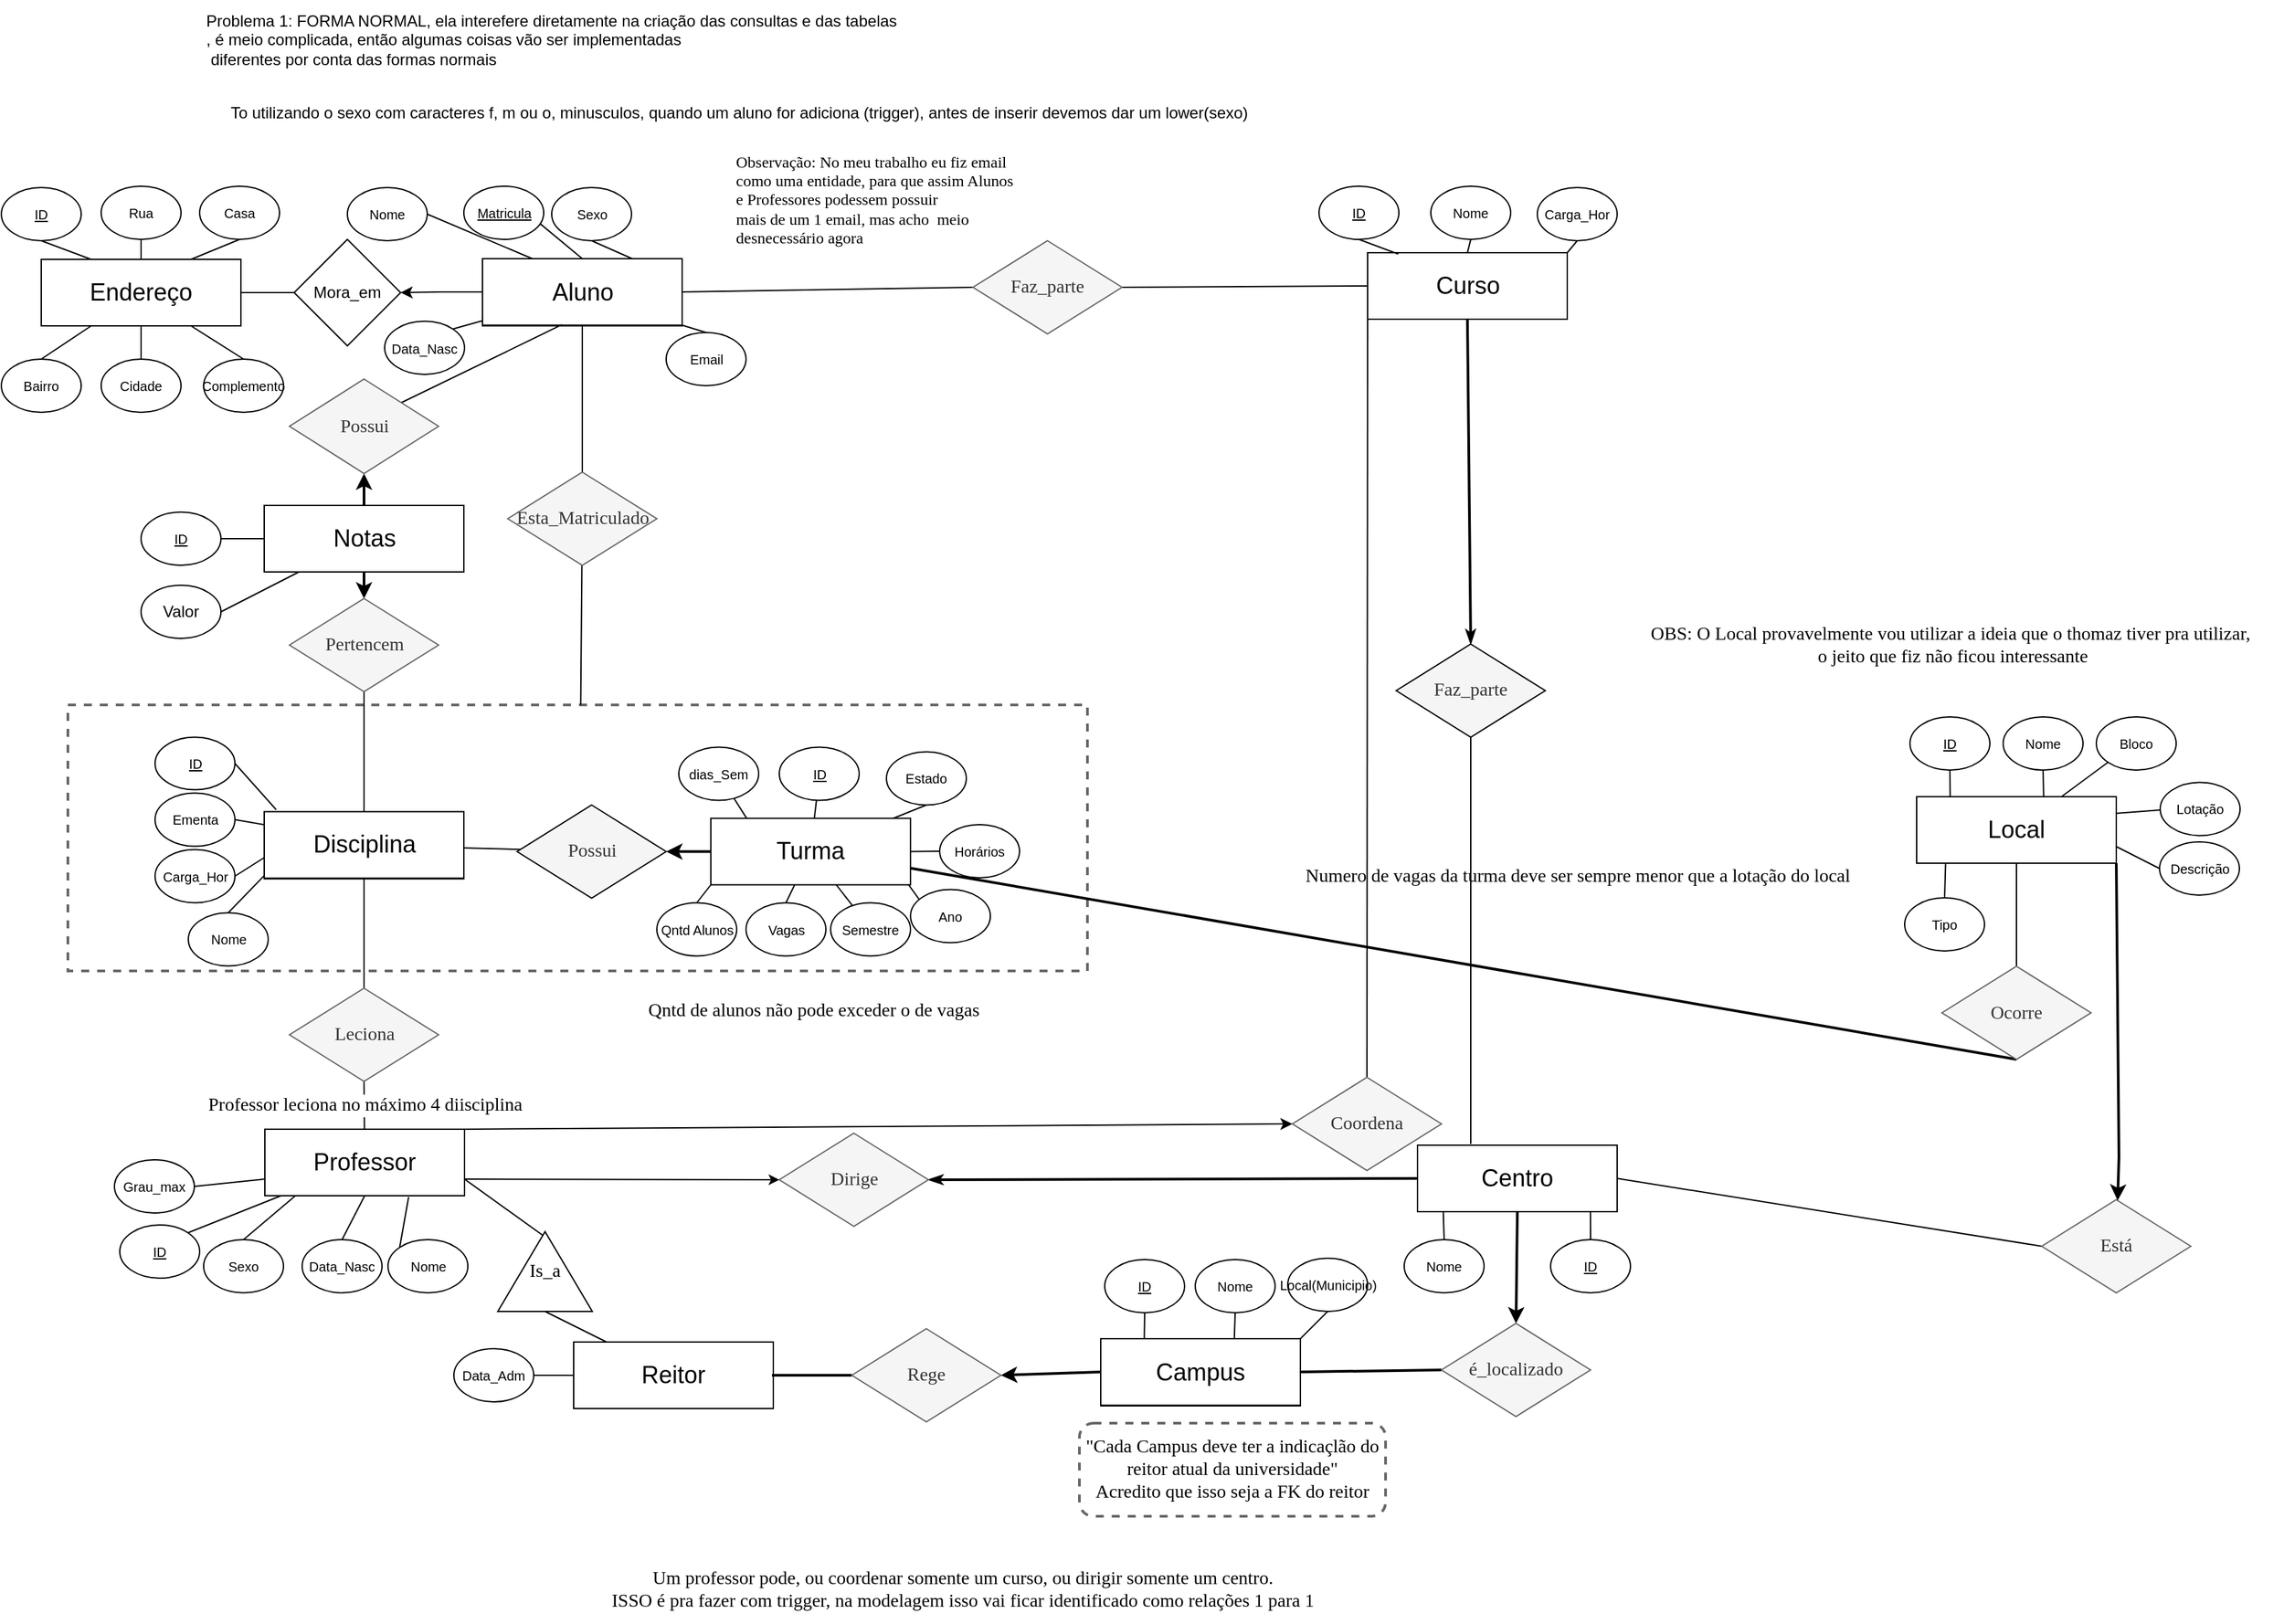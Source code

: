 <mxfile version="20.3.0" type="device"><diagram id="SuegEitDsE8lstr2aGfj" name="Page-1"><mxGraphModel dx="3411" dy="1641" grid="1" gridSize="10" guides="1" tooltips="1" connect="1" arrows="1" fold="1" page="1" pageScale="1" pageWidth="850" pageHeight="1100" math="0" shadow="0"><root><mxCell id="0"/><mxCell id="1" parent="0"/><mxCell id="6w_OX7ekl_xbt4gd-RmK-88" value="" style="rounded=0;whiteSpace=wrap;html=1;fontFamily=Tahoma;fontSize=14;fontColor=default;textOpacity=20;shadow=0;dashed=1;strokeWidth=2;strokeColor=#666666;fillColor=none;" parent="1" vertex="1"><mxGeometry x="-1680" y="410" width="766" height="200" as="geometry"/></mxCell><mxCell id="6w_OX7ekl_xbt4gd-RmK-1" value="&lt;div&gt;&lt;br&gt;&lt;/div&gt;&lt;div&gt;&lt;br&gt;&lt;/div&gt;" style="text;html=1;align=center;verticalAlign=middle;resizable=0;points=[];autosize=1;strokeColor=none;fillColor=none;" parent="1" vertex="1"><mxGeometry x="-475" y="170" width="20" height="40" as="geometry"/></mxCell><mxCell id="6w_OX7ekl_xbt4gd-RmK-2" value="&lt;div style=&quot;font-size: 18px;&quot;&gt;Aluno&lt;/div&gt;" style="rounded=0;whiteSpace=wrap;html=1;" parent="1" vertex="1"><mxGeometry x="-1368.5" y="75" width="150" height="50" as="geometry"/></mxCell><mxCell id="6w_OX7ekl_xbt4gd-RmK-3" style="edgeStyle=none;rounded=0;orthogonalLoop=1;jettySize=auto;html=1;exitX=1;exitY=0.5;exitDx=0;exitDy=0;entryX=0.25;entryY=0;entryDx=0;entryDy=0;fontSize=10;endArrow=none;endFill=0;" parent="1" source="6w_OX7ekl_xbt4gd-RmK-4" edge="1" target="6w_OX7ekl_xbt4gd-RmK-14"><mxGeometry relative="1" as="geometry"><mxPoint x="-1368.5" y="85" as="targetPoint"/></mxGeometry></mxCell><mxCell id="6w_OX7ekl_xbt4gd-RmK-4" value="&lt;div style=&quot;font-size: 10px;&quot;&gt;Nome&lt;/div&gt;" style="ellipse;whiteSpace=wrap;html=1;rounded=1;glass=0;sketch=0;strokeColor=default;gradientColor=none;fontSize=10;" parent="1" vertex="1"><mxGeometry x="-1470" y="21" width="60" height="40" as="geometry"/></mxCell><mxCell id="6w_OX7ekl_xbt4gd-RmK-5" style="rounded=0;orthogonalLoop=1;jettySize=auto;html=1;exitX=0.945;exitY=0.692;exitDx=0;exitDy=0;entryX=0.5;entryY=0;entryDx=0;entryDy=0;fontSize=10;endArrow=none;endFill=0;exitPerimeter=0;" parent="1" source="6w_OX7ekl_xbt4gd-RmK-6" target="6w_OX7ekl_xbt4gd-RmK-14" edge="1"><mxGeometry relative="1" as="geometry"><mxPoint x="-1368.5" y="60" as="targetPoint"/></mxGeometry></mxCell><mxCell id="6w_OX7ekl_xbt4gd-RmK-6" value="&lt;div style=&quot;font-size: 10px;&quot;&gt;&lt;u&gt;Matricula&lt;/u&gt;&lt;/div&gt;" style="ellipse;whiteSpace=wrap;html=1;rounded=1;glass=0;sketch=0;strokeColor=default;gradientColor=none;fontSize=10;" parent="1" vertex="1"><mxGeometry x="-1382.5" y="20" width="60" height="40" as="geometry"/></mxCell><mxCell id="6w_OX7ekl_xbt4gd-RmK-7" style="edgeStyle=none;rounded=0;orthogonalLoop=1;jettySize=auto;html=1;exitX=0.5;exitY=1;exitDx=0;exitDy=0;entryX=0.75;entryY=0;entryDx=0;entryDy=0;fontSize=10;endArrow=none;endFill=0;" parent="1" source="6w_OX7ekl_xbt4gd-RmK-8" target="6w_OX7ekl_xbt4gd-RmK-14" edge="1"><mxGeometry relative="1" as="geometry"/></mxCell><mxCell id="6w_OX7ekl_xbt4gd-RmK-8" value="&lt;div style=&quot;font-size: 10px;&quot;&gt;Sexo&lt;/div&gt;" style="ellipse;whiteSpace=wrap;html=1;rounded=1;glass=0;sketch=0;strokeColor=default;gradientColor=none;fontSize=10;" parent="1" vertex="1"><mxGeometry x="-1316.5" y="21" width="60" height="40" as="geometry"/></mxCell><mxCell id="6w_OX7ekl_xbt4gd-RmK-11" style="edgeStyle=none;rounded=0;orthogonalLoop=1;jettySize=auto;html=1;exitX=0.5;exitY=0;exitDx=0;exitDy=0;fontSize=10;endArrow=none;endFill=0;" parent="1" source="6w_OX7ekl_xbt4gd-RmK-8" target="6w_OX7ekl_xbt4gd-RmK-8" edge="1"><mxGeometry relative="1" as="geometry"/></mxCell><mxCell id="6w_OX7ekl_xbt4gd-RmK-12" style="edgeStyle=none;rounded=0;orthogonalLoop=1;jettySize=auto;html=1;exitX=1;exitY=0;exitDx=0;exitDy=0;strokeWidth=1;fontFamily=Tahoma;fontSize=14;startArrow=none;startFill=0;endArrow=none;endFill=0;startSize=5;" parent="1" source="6w_OX7ekl_xbt4gd-RmK-13" target="6w_OX7ekl_xbt4gd-RmK-2" edge="1"><mxGeometry relative="1" as="geometry"><mxPoint x="-1370.5" y="120.5" as="targetPoint"/></mxGeometry></mxCell><mxCell id="6w_OX7ekl_xbt4gd-RmK-13" value="&lt;font style=&quot;font-size: 10px;&quot;&gt;Data_Nasc&lt;/font&gt;" style="ellipse;whiteSpace=wrap;html=1;rounded=1;glass=0;sketch=0;strokeColor=default;gradientColor=none;" parent="1" vertex="1"><mxGeometry x="-1442" y="121.5" width="60" height="40" as="geometry"/></mxCell><mxCell id="6w_OX7ekl_xbt4gd-RmK-49" style="edgeStyle=none;shape=connector;rounded=0;orthogonalLoop=1;jettySize=auto;html=1;exitX=0.5;exitY=1;exitDx=0;exitDy=0;labelBackgroundColor=default;strokeColor=default;strokeWidth=1;fontFamily=Tahoma;fontSize=14;fontColor=default;startArrow=none;startFill=0;endArrow=none;endFill=0;startSize=5;" parent="1" source="6w_OX7ekl_xbt4gd-RmK-14" target="6w_OX7ekl_xbt4gd-RmK-48" edge="1"><mxGeometry relative="1" as="geometry"/></mxCell><mxCell id="6w_OX7ekl_xbt4gd-RmK-51" style="edgeStyle=none;shape=connector;rounded=0;orthogonalLoop=1;jettySize=auto;html=1;exitX=1;exitY=0.5;exitDx=0;exitDy=0;entryX=0;entryY=0.5;entryDx=0;entryDy=0;labelBackgroundColor=default;strokeColor=default;strokeWidth=1;fontFamily=Tahoma;fontSize=14;fontColor=default;startArrow=none;startFill=0;endArrow=none;endFill=0;startSize=5;" parent="1" source="6w_OX7ekl_xbt4gd-RmK-14" target="6w_OX7ekl_xbt4gd-RmK-47" edge="1"><mxGeometry relative="1" as="geometry"/></mxCell><mxCell id="KAxtomE92oActcKbeNAL-1" style="edgeStyle=orthogonalEdgeStyle;rounded=0;orthogonalLoop=1;jettySize=auto;html=1;exitX=0;exitY=0.5;exitDx=0;exitDy=0;endArrow=classic;endFill=1;startArrow=none;startFill=0;" edge="1" parent="1" source="6w_OX7ekl_xbt4gd-RmK-14" target="KAxtomE92oActcKbeNAL-2"><mxGeometry relative="1" as="geometry"><mxPoint x="-1470" y="100" as="targetPoint"/></mxGeometry></mxCell><mxCell id="6w_OX7ekl_xbt4gd-RmK-14" value="&lt;div style=&quot;font-size: 18px;&quot;&gt;Aluno&lt;/div&gt;" style="rounded=0;whiteSpace=wrap;html=1;" parent="1" vertex="1"><mxGeometry x="-1368.5" y="74.5" width="150" height="50" as="geometry"/></mxCell><mxCell id="6w_OX7ekl_xbt4gd-RmK-18" style="edgeStyle=none;shape=connector;rounded=0;orthogonalLoop=1;jettySize=auto;html=1;exitX=0.5;exitY=0;exitDx=0;exitDy=0;entryX=1;entryY=1;entryDx=0;entryDy=0;labelBackgroundColor=default;strokeColor=default;strokeWidth=1;fontFamily=Tahoma;fontSize=14;fontColor=default;startArrow=none;startFill=0;endArrow=none;endFill=0;startSize=5;" parent="1" source="6w_OX7ekl_xbt4gd-RmK-16" target="6w_OX7ekl_xbt4gd-RmK-14" edge="1"><mxGeometry relative="1" as="geometry"/></mxCell><mxCell id="6w_OX7ekl_xbt4gd-RmK-16" value="&lt;div style=&quot;font-size: 10px;&quot;&gt;Email&lt;/div&gt;" style="ellipse;whiteSpace=wrap;html=1;rounded=1;glass=0;sketch=0;strokeColor=default;gradientColor=none;fontSize=10;" parent="1" vertex="1"><mxGeometry x="-1230.5" y="130" width="60" height="40" as="geometry"/></mxCell><mxCell id="6w_OX7ekl_xbt4gd-RmK-19" value="&lt;div style=&quot;font-size: 12px;&quot;&gt;Observação: No meu trabalho eu fiz email &lt;br style=&quot;font-size: 12px;&quot;&gt;&lt;/div&gt;&lt;div style=&quot;font-size: 12px;&quot;&gt;como uma entidade, para que assim Alunos&lt;/div&gt;&lt;div style=&quot;font-size: 12px;&quot;&gt;e Professores podessem possuir &lt;br style=&quot;font-size: 12px;&quot;&gt;&lt;/div&gt;&lt;div style=&quot;font-size: 12px;&quot;&gt;mais de um 1 email, mas acho&amp;nbsp; meio &lt;br style=&quot;font-size: 12px;&quot;&gt;&lt;/div&gt;&lt;div style=&quot;font-size: 12px;&quot;&gt;desnecessário agora&lt;/div&gt;" style="text;html=1;align=left;verticalAlign=middle;resizable=0;points=[];autosize=1;strokeColor=none;fillColor=none;fontSize=12;fontFamily=Tahoma;fontColor=default;" parent="1" vertex="1"><mxGeometry x="-1180" y="-15.5" width="260" height="90" as="geometry"/></mxCell><mxCell id="6w_OX7ekl_xbt4gd-RmK-31" style="edgeStyle=none;rounded=0;orthogonalLoop=1;jettySize=auto;html=1;exitX=0.75;exitY=0;exitDx=0;exitDy=0;entryX=0.5;entryY=1;entryDx=0;entryDy=0;strokeWidth=1;fontFamily=Tahoma;fontSize=14;startArrow=none;startFill=0;endArrow=none;endFill=0;startSize=5;" parent="1" source="6w_OX7ekl_xbt4gd-RmK-32" target="6w_OX7ekl_xbt4gd-RmK-37" edge="1"><mxGeometry relative="1" as="geometry"/></mxCell><mxCell id="6w_OX7ekl_xbt4gd-RmK-32" value="&lt;div style=&quot;font-size: 18px;&quot;&gt;Turma&lt;/div&gt;" style="rounded=0;whiteSpace=wrap;html=1;" parent="1" vertex="1"><mxGeometry x="-1196.92" y="495.25" width="150" height="50" as="geometry"/></mxCell><mxCell id="6w_OX7ekl_xbt4gd-RmK-91" value="" style="edgeStyle=none;shape=connector;rounded=0;orthogonalLoop=1;jettySize=auto;html=1;labelBackgroundColor=default;strokeColor=default;strokeWidth=1;fontFamily=Tahoma;fontSize=14;fontColor=default;startArrow=none;startFill=0;endArrow=none;endFill=0;startSize=5;" parent="1" source="6w_OX7ekl_xbt4gd-RmK-34" target="6w_OX7ekl_xbt4gd-RmK-32" edge="1"><mxGeometry relative="1" as="geometry"/></mxCell><mxCell id="6w_OX7ekl_xbt4gd-RmK-34" value="&lt;u&gt;ID&lt;/u&gt;" style="ellipse;whiteSpace=wrap;html=1;rounded=1;glass=0;sketch=0;strokeColor=default;gradientColor=none;fontSize=10;" parent="1" vertex="1"><mxGeometry x="-1145.5" y="441.75" width="60" height="40" as="geometry"/></mxCell><mxCell id="6w_OX7ekl_xbt4gd-RmK-93" value="" style="edgeStyle=none;shape=connector;rounded=0;orthogonalLoop=1;jettySize=auto;html=1;labelBackgroundColor=default;strokeColor=default;strokeWidth=1;fontFamily=Tahoma;fontSize=14;fontColor=default;startArrow=none;startFill=0;endArrow=none;endFill=0;startSize=5;" parent="1" source="6w_OX7ekl_xbt4gd-RmK-36" target="6w_OX7ekl_xbt4gd-RmK-32" edge="1"><mxGeometry relative="1" as="geometry"/></mxCell><mxCell id="6w_OX7ekl_xbt4gd-RmK-36" value="Semestre" style="ellipse;whiteSpace=wrap;html=1;rounded=1;glass=0;sketch=0;strokeColor=default;gradientColor=none;fontSize=10;" parent="1" vertex="1"><mxGeometry x="-1106.92" y="558.75" width="60" height="40" as="geometry"/></mxCell><mxCell id="6w_OX7ekl_xbt4gd-RmK-37" value="Ano" style="ellipse;whiteSpace=wrap;html=1;rounded=1;glass=0;sketch=0;strokeColor=default;gradientColor=none;fontSize=10;" parent="1" vertex="1"><mxGeometry x="-1046.92" y="548.75" width="60" height="40" as="geometry"/></mxCell><mxCell id="6w_OX7ekl_xbt4gd-RmK-38" style="edgeStyle=none;rounded=0;orthogonalLoop=1;jettySize=auto;html=1;exitX=0.5;exitY=1;exitDx=0;exitDy=0;strokeWidth=1;fontFamily=Tahoma;fontSize=14;startArrow=none;startFill=0;endArrow=none;endFill=0;startSize=5;" parent="1" source="6w_OX7ekl_xbt4gd-RmK-39" target="6w_OX7ekl_xbt4gd-RmK-32" edge="1"><mxGeometry relative="1" as="geometry"/></mxCell><mxCell id="6w_OX7ekl_xbt4gd-RmK-39" value="Estado" style="ellipse;whiteSpace=wrap;html=1;rounded=1;glass=0;sketch=0;strokeColor=default;gradientColor=none;fontSize=10;" parent="1" vertex="1"><mxGeometry x="-1065" y="445.25" width="60" height="40" as="geometry"/></mxCell><mxCell id="6w_OX7ekl_xbt4gd-RmK-57" style="edgeStyle=none;shape=connector;rounded=0;orthogonalLoop=1;jettySize=auto;html=1;exitX=0;exitY=0.5;exitDx=0;exitDy=0;entryX=1;entryY=0.5;entryDx=0;entryDy=0;labelBackgroundColor=default;strokeColor=default;strokeWidth=1;fontFamily=Tahoma;fontSize=14;fontColor=default;startArrow=none;startFill=0;endArrow=none;endFill=0;startSize=5;" parent="1" source="6w_OX7ekl_xbt4gd-RmK-41" target="6w_OX7ekl_xbt4gd-RmK-32" edge="1"><mxGeometry relative="1" as="geometry"/></mxCell><mxCell id="6w_OX7ekl_xbt4gd-RmK-41" value="Horários" style="ellipse;whiteSpace=wrap;html=1;rounded=1;glass=0;sketch=0;strokeColor=default;gradientColor=none;fontSize=10;" parent="1" vertex="1"><mxGeometry x="-1025" y="500" width="60" height="40" as="geometry"/></mxCell><mxCell id="6w_OX7ekl_xbt4gd-RmK-95" value="" style="edgeStyle=none;shape=connector;rounded=0;orthogonalLoop=1;jettySize=auto;html=1;labelBackgroundColor=default;strokeColor=default;strokeWidth=1;fontFamily=Tahoma;fontSize=14;fontColor=default;startArrow=none;startFill=0;endArrow=none;endFill=0;startSize=5;entryX=0.179;entryY=-0.001;entryDx=0;entryDy=0;entryPerimeter=0;" parent="1" source="6w_OX7ekl_xbt4gd-RmK-44" target="6w_OX7ekl_xbt4gd-RmK-32" edge="1"><mxGeometry relative="1" as="geometry"/></mxCell><mxCell id="6w_OX7ekl_xbt4gd-RmK-44" value="dias_Sem" style="ellipse;whiteSpace=wrap;html=1;rounded=1;glass=0;sketch=0;strokeColor=default;gradientColor=none;fontSize=10;" parent="1" vertex="1"><mxGeometry x="-1221" y="441.75" width="60" height="40" as="geometry"/></mxCell><mxCell id="6w_OX7ekl_xbt4gd-RmK-46" style="edgeStyle=none;rounded=0;orthogonalLoop=1;jettySize=auto;html=1;entryX=0;entryY=0.5;entryDx=0;entryDy=0;strokeWidth=2;startArrow=blockThin;startFill=1;endArrow=none;endFill=0;" parent="1" edge="1"><mxGeometry relative="1" as="geometry"><mxPoint x="-978.92" y="595.75" as="sourcePoint"/><mxPoint x="-978.92" y="595.75" as="targetPoint"/></mxGeometry></mxCell><mxCell id="6w_OX7ekl_xbt4gd-RmK-65" style="edgeStyle=none;shape=connector;rounded=0;orthogonalLoop=1;jettySize=auto;html=1;exitX=1;exitY=0.5;exitDx=0;exitDy=0;entryX=0;entryY=0.5;entryDx=0;entryDy=0;labelBackgroundColor=default;strokeColor=default;strokeWidth=1;fontFamily=Tahoma;fontSize=14;fontColor=default;startArrow=none;startFill=0;endArrow=none;endFill=0;startSize=5;" parent="1" source="6w_OX7ekl_xbt4gd-RmK-47" target="6w_OX7ekl_xbt4gd-RmK-58" edge="1"><mxGeometry relative="1" as="geometry"/></mxCell><mxCell id="6w_OX7ekl_xbt4gd-RmK-47" value="&lt;font face=&quot;Tahoma&quot;&gt;&lt;span style=&quot;font-size: 14px;&quot;&gt;Faz_parte&lt;br&gt;&lt;/span&gt;&lt;/font&gt;" style="rhombus;whiteSpace=wrap;html=1;rounded=0;glass=0;sketch=0;strokeColor=#666666;fontSize=10;fillColor=#f5f5f5;fontColor=#333333;" parent="1" vertex="1"><mxGeometry x="-1000" y="61" width="112" height="70" as="geometry"/></mxCell><mxCell id="6w_OX7ekl_xbt4gd-RmK-89" value="" style="edgeStyle=none;shape=connector;rounded=0;orthogonalLoop=1;jettySize=auto;html=1;labelBackgroundColor=default;strokeColor=default;strokeWidth=1;fontFamily=Tahoma;fontSize=14;fontColor=default;startArrow=none;startFill=0;endArrow=none;endFill=0;startSize=5;entryX=0.503;entryY=0;entryDx=0;entryDy=0;entryPerimeter=0;" parent="1" source="6w_OX7ekl_xbt4gd-RmK-48" target="6w_OX7ekl_xbt4gd-RmK-88" edge="1"><mxGeometry relative="1" as="geometry"><mxPoint x="-1293" y="420" as="targetPoint"/></mxGeometry></mxCell><mxCell id="6w_OX7ekl_xbt4gd-RmK-48" value="&lt;font face=&quot;Tahoma&quot;&gt;&lt;span style=&quot;font-size: 14px;&quot;&gt;Esta_Matriculado&lt;/span&gt;&lt;/font&gt;" style="rhombus;whiteSpace=wrap;html=1;rounded=0;glass=0;sketch=0;strokeColor=#666666;fontSize=10;fillColor=#f5f5f5;fontColor=#333333;" parent="1" vertex="1"><mxGeometry x="-1349.5" y="235" width="112" height="70" as="geometry"/></mxCell><mxCell id="6w_OX7ekl_xbt4gd-RmK-58" value="&lt;div style=&quot;font-size: 18px;&quot;&gt;Curso&lt;/div&gt;" style="rounded=0;whiteSpace=wrap;html=1;" parent="1" vertex="1"><mxGeometry x="-703.5" y="70" width="150" height="50" as="geometry"/></mxCell><mxCell id="6w_OX7ekl_xbt4gd-RmK-59" style="edgeStyle=none;rounded=0;orthogonalLoop=1;jettySize=auto;html=1;exitX=0.5;exitY=1;exitDx=0;exitDy=0;fontFamily=Tahoma;fontSize=14;endArrow=none;endFill=0;startSize=5;" parent="1" source="6w_OX7ekl_xbt4gd-RmK-60" edge="1"><mxGeometry relative="1" as="geometry"><mxPoint x="-680.5" y="71" as="targetPoint"/></mxGeometry></mxCell><mxCell id="6w_OX7ekl_xbt4gd-RmK-60" value="&lt;u&gt;ID&lt;/u&gt;" style="ellipse;whiteSpace=wrap;html=1;rounded=1;glass=0;sketch=0;strokeColor=default;gradientColor=none;fontSize=10;" parent="1" vertex="1"><mxGeometry x="-740" y="20" width="60" height="40" as="geometry"/></mxCell><mxCell id="6w_OX7ekl_xbt4gd-RmK-61" style="edgeStyle=none;rounded=0;orthogonalLoop=1;jettySize=auto;html=1;exitX=0.5;exitY=1;exitDx=0;exitDy=0;fontFamily=Tahoma;fontSize=14;endArrow=none;endFill=0;startSize=5;entryX=0.5;entryY=0;entryDx=0;entryDy=0;" parent="1" source="6w_OX7ekl_xbt4gd-RmK-62" target="6w_OX7ekl_xbt4gd-RmK-58" edge="1"><mxGeometry relative="1" as="geometry"><mxPoint x="-615.5" y="69" as="targetPoint"/></mxGeometry></mxCell><mxCell id="6w_OX7ekl_xbt4gd-RmK-62" value="Nome" style="ellipse;whiteSpace=wrap;html=1;rounded=1;glass=0;sketch=0;strokeColor=default;gradientColor=none;fontSize=10;" parent="1" vertex="1"><mxGeometry x="-656" y="20" width="60" height="40" as="geometry"/></mxCell><mxCell id="6w_OX7ekl_xbt4gd-RmK-63" style="edgeStyle=none;rounded=0;orthogonalLoop=1;jettySize=auto;html=1;exitX=0.5;exitY=1;exitDx=0;exitDy=0;entryX=1;entryY=0;entryDx=0;entryDy=0;fontFamily=Tahoma;fontSize=14;endArrow=none;endFill=0;startSize=5;" parent="1" source="6w_OX7ekl_xbt4gd-RmK-64" target="6w_OX7ekl_xbt4gd-RmK-58" edge="1"><mxGeometry relative="1" as="geometry"/></mxCell><mxCell id="6w_OX7ekl_xbt4gd-RmK-64" value="Carga_Hor" style="ellipse;whiteSpace=wrap;html=1;rounded=1;glass=0;sketch=0;strokeColor=default;gradientColor=none;fontSize=10;" parent="1" vertex="1"><mxGeometry x="-576" y="21" width="60" height="40" as="geometry"/></mxCell><mxCell id="6w_OX7ekl_xbt4gd-RmK-77" value="&lt;div style=&quot;font-size: 18px;&quot;&gt;Disciplina&lt;/div&gt;" style="rounded=0;whiteSpace=wrap;html=1;" parent="1" vertex="1"><mxGeometry x="-1532.5" y="490.75" width="150" height="50" as="geometry"/></mxCell><mxCell id="6w_OX7ekl_xbt4gd-RmK-78" style="edgeStyle=none;rounded=0;orthogonalLoop=1;jettySize=auto;html=1;exitX=1;exitY=0.5;exitDx=0;exitDy=0;strokeWidth=1;fontFamily=Tahoma;fontSize=14;startArrow=none;startFill=0;endArrow=none;endFill=0;startSize=5;" parent="1" source="6w_OX7ekl_xbt4gd-RmK-79" edge="1"><mxGeometry relative="1" as="geometry"><mxPoint x="-1523.5" y="488.75" as="targetPoint"/></mxGeometry></mxCell><mxCell id="6w_OX7ekl_xbt4gd-RmK-79" value="&lt;u&gt;ID&lt;/u&gt;" style="ellipse;whiteSpace=wrap;html=1;rounded=1;glass=0;sketch=0;strokeColor=default;gradientColor=none;fontSize=10;" parent="1" vertex="1"><mxGeometry x="-1614.5" y="434.25" width="60" height="39.5" as="geometry"/></mxCell><mxCell id="6w_OX7ekl_xbt4gd-RmK-80" style="edgeStyle=none;rounded=0;orthogonalLoop=1;jettySize=auto;html=1;exitX=0.5;exitY=0;exitDx=0;exitDy=0;entryX=0.122;entryY=1.004;entryDx=0;entryDy=0;entryPerimeter=0;strokeWidth=1;fontFamily=Tahoma;fontSize=14;startArrow=none;startFill=0;endArrow=none;endFill=0;startSize=5;" parent="1" source="6w_OX7ekl_xbt4gd-RmK-81" edge="1"><mxGeometry relative="1" as="geometry"><mxPoint x="-1514.2" y="519.45" as="targetPoint"/></mxGeometry></mxCell><mxCell id="6w_OX7ekl_xbt4gd-RmK-81" value="&lt;div&gt;Nome&lt;/div&gt;" style="ellipse;whiteSpace=wrap;html=1;rounded=1;glass=0;sketch=0;strokeColor=default;gradientColor=none;fontSize=10;" parent="1" vertex="1"><mxGeometry x="-1589.5" y="566.25" width="60" height="40" as="geometry"/></mxCell><mxCell id="6w_OX7ekl_xbt4gd-RmK-82" style="edgeStyle=none;rounded=0;orthogonalLoop=1;jettySize=auto;html=1;exitX=1;exitY=0.5;exitDx=0;exitDy=0;entryX=0;entryY=0.5;entryDx=0;entryDy=0;strokeWidth=1;fontFamily=Tahoma;fontSize=14;startArrow=none;startFill=0;endArrow=none;endFill=0;startSize=5;" parent="1" source="6w_OX7ekl_xbt4gd-RmK-83" edge="1"><mxGeometry relative="1" as="geometry"><mxPoint x="-1532.5" y="494.25" as="targetPoint"/><Array as="points"><mxPoint x="-1528.5" y="500.75"/></Array></mxGeometry></mxCell><mxCell id="6w_OX7ekl_xbt4gd-RmK-83" value="&lt;div&gt;Ementa&lt;br&gt;&lt;/div&gt;" style="ellipse;whiteSpace=wrap;html=1;rounded=1;glass=0;sketch=0;strokeColor=default;gradientColor=none;fontSize=10;" parent="1" vertex="1"><mxGeometry x="-1614.5" y="476.25" width="60" height="40" as="geometry"/></mxCell><mxCell id="6w_OX7ekl_xbt4gd-RmK-84" style="edgeStyle=none;rounded=0;orthogonalLoop=1;jettySize=auto;html=1;exitX=1;exitY=0.5;exitDx=0;exitDy=0;strokeWidth=1;fontFamily=Tahoma;fontSize=14;startArrow=none;startFill=0;endArrow=none;endFill=0;startSize=5;" parent="1" source="6w_OX7ekl_xbt4gd-RmK-85" edge="1"><mxGeometry relative="1" as="geometry"><mxPoint x="-1524.5" y="519.75" as="targetPoint"/></mxGeometry></mxCell><mxCell id="6w_OX7ekl_xbt4gd-RmK-85" value="Carga_Hor" style="ellipse;whiteSpace=wrap;html=1;rounded=1;glass=0;sketch=0;strokeColor=default;gradientColor=none;fontSize=10;" parent="1" vertex="1"><mxGeometry x="-1614.5" y="518.75" width="60" height="40" as="geometry"/></mxCell><mxCell id="6w_OX7ekl_xbt4gd-RmK-104" style="edgeStyle=none;shape=connector;rounded=0;orthogonalLoop=1;jettySize=auto;html=1;entryX=0.5;entryY=1;entryDx=0;entryDy=0;labelBackgroundColor=default;strokeColor=default;strokeWidth=2;fontFamily=Tahoma;fontSize=14;fontColor=default;startArrow=classic;startFill=1;endArrow=none;endFill=0;exitX=0.5;exitY=0;exitDx=0;exitDy=0;" parent="1" source="6w_OX7ekl_xbt4gd-RmK-109" target="6w_OX7ekl_xbt4gd-RmK-103" edge="1"><mxGeometry relative="1" as="geometry"><mxPoint x="-1457" y="319" as="sourcePoint"/></mxGeometry></mxCell><mxCell id="6w_OX7ekl_xbt4gd-RmK-87" value="&lt;div style=&quot;font-size: 18px;&quot;&gt;Disciplina&lt;/div&gt;" style="rounded=0;whiteSpace=wrap;html=1;" parent="1" vertex="1"><mxGeometry x="-1532.5" y="490.25" width="150" height="50" as="geometry"/></mxCell><mxCell id="6w_OX7ekl_xbt4gd-RmK-97" value="" style="edgeStyle=none;shape=connector;rounded=0;orthogonalLoop=1;jettySize=auto;html=1;labelBackgroundColor=default;strokeColor=default;strokeWidth=1;fontFamily=Tahoma;fontSize=14;fontColor=default;startArrow=none;startFill=0;endArrow=none;endFill=0;startSize=5;" parent="1" source="6w_OX7ekl_xbt4gd-RmK-90" target="6w_OX7ekl_xbt4gd-RmK-87" edge="1"><mxGeometry relative="1" as="geometry"/></mxCell><mxCell id="6w_OX7ekl_xbt4gd-RmK-99" style="edgeStyle=none;rounded=0;orthogonalLoop=1;jettySize=auto;html=1;entryX=0;entryY=0.5;entryDx=0;entryDy=0;labelBackgroundColor=default;strokeColor=default;strokeWidth=2;fontFamily=Tahoma;fontSize=14;fontColor=default;startArrow=classic;startFill=1;endArrow=none;endFill=0;" parent="1" source="6w_OX7ekl_xbt4gd-RmK-90" target="6w_OX7ekl_xbt4gd-RmK-32" edge="1"><mxGeometry relative="1" as="geometry"/></mxCell><mxCell id="6w_OX7ekl_xbt4gd-RmK-90" value="&lt;div&gt;&lt;font style=&quot;font-size: 14px;&quot; face=&quot;Tahoma&quot;&gt;Possui&lt;/font&gt;&lt;/div&gt;" style="rhombus;whiteSpace=wrap;html=1;rounded=0;glass=0;sketch=0;strokeColor=#000000;fontSize=10;fillColor=#f5f5f5;fontColor=#333333;strokeWidth=1;" parent="1" vertex="1"><mxGeometry x="-1342.5" y="485.25" width="112" height="70" as="geometry"/></mxCell><mxCell id="6w_OX7ekl_xbt4gd-RmK-103" value="&lt;div style=&quot;font-size: 18px;&quot;&gt;Notas&lt;br&gt;&lt;/div&gt;" style="rounded=0;whiteSpace=wrap;html=1;" parent="1" vertex="1"><mxGeometry x="-1532.5" y="260" width="150" height="50" as="geometry"/></mxCell><mxCell id="6w_OX7ekl_xbt4gd-RmK-107" style="edgeStyle=none;shape=connector;rounded=0;orthogonalLoop=1;jettySize=auto;html=1;exitX=0.5;exitY=1;exitDx=0;exitDy=0;entryX=0.5;entryY=0;entryDx=0;entryDy=0;labelBackgroundColor=default;strokeColor=default;strokeWidth=2;fontFamily=Tahoma;fontSize=14;fontColor=default;startArrow=classic;startFill=1;endArrow=none;endFill=0;" parent="1" source="6w_OX7ekl_xbt4gd-RmK-105" target="6w_OX7ekl_xbt4gd-RmK-103" edge="1"><mxGeometry relative="1" as="geometry"/></mxCell><mxCell id="6w_OX7ekl_xbt4gd-RmK-108" style="edgeStyle=none;shape=connector;rounded=0;orthogonalLoop=1;jettySize=auto;html=1;exitX=1;exitY=0;exitDx=0;exitDy=0;entryX=0.398;entryY=0.992;entryDx=0;entryDy=0;entryPerimeter=0;labelBackgroundColor=default;strokeColor=default;strokeWidth=1;fontFamily=Tahoma;fontSize=14;fontColor=default;startArrow=none;startFill=0;endArrow=none;endFill=0;" parent="1" source="6w_OX7ekl_xbt4gd-RmK-105" target="6w_OX7ekl_xbt4gd-RmK-14" edge="1"><mxGeometry relative="1" as="geometry"/></mxCell><mxCell id="6w_OX7ekl_xbt4gd-RmK-105" value="&lt;font face=&quot;Tahoma&quot;&gt;&lt;span style=&quot;font-size: 14px;&quot;&gt;Possui&lt;br&gt;&lt;/span&gt;&lt;/font&gt;" style="rhombus;whiteSpace=wrap;html=1;rounded=0;glass=0;sketch=0;strokeColor=#666666;fontSize=10;fillColor=#f5f5f5;fontColor=#333333;" parent="1" vertex="1"><mxGeometry x="-1513.5" y="165" width="112" height="71" as="geometry"/></mxCell><mxCell id="6w_OX7ekl_xbt4gd-RmK-111" value="" style="edgeStyle=none;shape=connector;rounded=0;orthogonalLoop=1;jettySize=auto;html=1;labelBackgroundColor=default;strokeColor=default;strokeWidth=1;fontFamily=Tahoma;fontSize=14;fontColor=default;startArrow=none;startFill=0;endArrow=none;endFill=0;" parent="1" source="6w_OX7ekl_xbt4gd-RmK-109" target="6w_OX7ekl_xbt4gd-RmK-87" edge="1"><mxGeometry relative="1" as="geometry"/></mxCell><mxCell id="6w_OX7ekl_xbt4gd-RmK-109" value="&lt;font face=&quot;Tahoma&quot;&gt;&lt;span style=&quot;font-size: 14px;&quot;&gt;Pertencem&lt;/span&gt;&lt;/font&gt;" style="rhombus;whiteSpace=wrap;html=1;rounded=0;glass=0;sketch=0;strokeColor=#666666;fontSize=10;fillColor=#f5f5f5;fontColor=#333333;" parent="1" vertex="1"><mxGeometry x="-1513.5" y="330" width="112" height="70" as="geometry"/></mxCell><mxCell id="6w_OX7ekl_xbt4gd-RmK-113" style="edgeStyle=none;shape=connector;rounded=0;orthogonalLoop=1;jettySize=auto;html=1;exitX=1;exitY=0.5;exitDx=0;exitDy=0;entryX=0;entryY=0.5;entryDx=0;entryDy=0;labelBackgroundColor=default;strokeColor=default;strokeWidth=1;fontFamily=Tahoma;fontSize=14;fontColor=default;startArrow=none;startFill=0;endArrow=none;endFill=0;" parent="1" source="6w_OX7ekl_xbt4gd-RmK-112" target="6w_OX7ekl_xbt4gd-RmK-103" edge="1"><mxGeometry relative="1" as="geometry"/></mxCell><mxCell id="6w_OX7ekl_xbt4gd-RmK-112" value="ID" style="ellipse;whiteSpace=wrap;html=1;rounded=1;glass=0;sketch=0;strokeColor=default;gradientColor=none;fontSize=10;fontStyle=4" parent="1" vertex="1"><mxGeometry x="-1625" y="265" width="60" height="40" as="geometry"/></mxCell><mxCell id="6w_OX7ekl_xbt4gd-RmK-116" style="edgeStyle=none;shape=connector;rounded=0;orthogonalLoop=1;jettySize=auto;html=1;labelBackgroundColor=default;strokeColor=default;strokeWidth=1;fontFamily=Tahoma;fontSize=14;fontColor=default;startArrow=none;startFill=0;endArrow=none;endFill=0;exitX=1;exitY=0.5;exitDx=0;exitDy=0;" parent="1" source="KAxtomE92oActcKbeNAL-19" target="6w_OX7ekl_xbt4gd-RmK-103" edge="1"><mxGeometry relative="1" as="geometry"><mxPoint x="-1553.775" y="320.287" as="sourcePoint"/></mxGeometry></mxCell><mxCell id="6w_OX7ekl_xbt4gd-RmK-135" style="edgeStyle=none;rounded=0;orthogonalLoop=1;jettySize=auto;html=1;entryX=0;entryY=0;entryDx=0;entryDy=0;strokeWidth=1;fontFamily=Tahoma;fontSize=14;startArrow=none;startFill=0;endArrow=none;endFill=0;startSize=5;" parent="1" target="6w_OX7ekl_xbt4gd-RmK-139" edge="1"><mxGeometry relative="1" as="geometry"><mxPoint x="-1424" y="780" as="sourcePoint"/></mxGeometry></mxCell><mxCell id="6w_OX7ekl_xbt4gd-RmK-136" style="edgeStyle=none;rounded=0;orthogonalLoop=1;jettySize=auto;html=1;exitX=1;exitY=0.75;exitDx=0;exitDy=0;strokeWidth=1;fontFamily=Tahoma;fontSize=14;startArrow=none;startFill=0;endArrow=none;endFill=0;startSize=5;entryX=0.892;entryY=0.549;entryDx=0;entryDy=0;entryPerimeter=0;" parent="1" source="6w_OX7ekl_xbt4gd-RmK-138" target="6w_OX7ekl_xbt4gd-RmK-162" edge="1"><mxGeometry relative="1" as="geometry"><mxPoint x="-1232" y="786.5" as="targetPoint"/></mxGeometry></mxCell><mxCell id="6w_OX7ekl_xbt4gd-RmK-137" style="edgeStyle=none;rounded=0;orthogonalLoop=1;jettySize=auto;html=1;strokeWidth=1;endArrow=classic;endFill=1;entryX=0;entryY=0.5;entryDx=0;entryDy=0;exitX=1;exitY=0;exitDx=0;exitDy=0;" parent="1" source="6w_OX7ekl_xbt4gd-RmK-138" target="6w_OX7ekl_xbt4gd-RmK-169" edge="1"><mxGeometry relative="1" as="geometry"><mxPoint x="-772" y="491" as="targetPoint"/><mxPoint x="-1383" y="775" as="sourcePoint"/></mxGeometry></mxCell><mxCell id="6w_OX7ekl_xbt4gd-RmK-177" value="Professor leciona no máximo 4 diisciplina" style="edgeStyle=none;shape=connector;rounded=0;orthogonalLoop=1;jettySize=auto;html=1;labelBackgroundColor=default;strokeColor=default;strokeWidth=1;fontFamily=Tahoma;fontSize=14;fontColor=default;startArrow=none;startFill=0;endArrow=none;endFill=0;entryX=0.5;entryY=1;entryDx=0;entryDy=0;" parent="1" source="6w_OX7ekl_xbt4gd-RmK-138" target="6w_OX7ekl_xbt4gd-RmK-178" edge="1"><mxGeometry relative="1" as="geometry"/></mxCell><mxCell id="6w_OX7ekl_xbt4gd-RmK-138" value="&lt;div style=&quot;font-size: 18px;&quot;&gt;Professor&lt;/div&gt;" style="rounded=0;whiteSpace=wrap;html=1;" parent="1" vertex="1"><mxGeometry x="-1532" y="729" width="150" height="50" as="geometry"/></mxCell><mxCell id="6w_OX7ekl_xbt4gd-RmK-139" value="&lt;div&gt;Nome&lt;/div&gt;" style="ellipse;whiteSpace=wrap;html=1;rounded=1;glass=0;sketch=0;strokeColor=default;gradientColor=none;fontSize=10;" parent="1" vertex="1"><mxGeometry x="-1439.5" y="812" width="60" height="40" as="geometry"/></mxCell><mxCell id="6w_OX7ekl_xbt4gd-RmK-140" style="edgeStyle=none;rounded=0;orthogonalLoop=1;jettySize=auto;html=1;exitX=1;exitY=0.5;exitDx=0;exitDy=0;entryX=0;entryY=0.75;entryDx=0;entryDy=0;strokeWidth=1;fontFamily=Tahoma;fontSize=14;startArrow=none;startFill=0;endArrow=none;endFill=0;startSize=5;" parent="1" source="6w_OX7ekl_xbt4gd-RmK-141" target="6w_OX7ekl_xbt4gd-RmK-138" edge="1"><mxGeometry relative="1" as="geometry"/></mxCell><mxCell id="6w_OX7ekl_xbt4gd-RmK-141" value="Grau_max" style="ellipse;whiteSpace=wrap;html=1;rounded=1;glass=0;sketch=0;strokeColor=default;gradientColor=none;fontSize=10;" parent="1" vertex="1"><mxGeometry x="-1645" y="752" width="60" height="40" as="geometry"/></mxCell><mxCell id="6w_OX7ekl_xbt4gd-RmK-142" style="edgeStyle=none;rounded=0;orthogonalLoop=1;jettySize=auto;html=1;exitX=0.5;exitY=0;exitDx=0;exitDy=0;entryX=0.153;entryY=1;entryDx=0;entryDy=0;entryPerimeter=0;strokeWidth=1;fontFamily=Tahoma;fontSize=14;endArrow=none;endFill=0;startSize=5;" parent="1" source="6w_OX7ekl_xbt4gd-RmK-143" target="6w_OX7ekl_xbt4gd-RmK-138" edge="1"><mxGeometry relative="1" as="geometry"/></mxCell><mxCell id="6w_OX7ekl_xbt4gd-RmK-143" value="&lt;div style=&quot;font-size: 10px;&quot;&gt;Sexo&lt;/div&gt;" style="ellipse;whiteSpace=wrap;html=1;rounded=1;glass=0;sketch=0;strokeColor=default;gradientColor=none;fontSize=10;" parent="1" vertex="1"><mxGeometry x="-1578" y="812" width="60" height="40" as="geometry"/></mxCell><mxCell id="6w_OX7ekl_xbt4gd-RmK-144" style="edgeStyle=none;rounded=0;orthogonalLoop=1;jettySize=auto;html=1;exitX=0.5;exitY=0;exitDx=0;exitDy=0;entryX=0.5;entryY=1;entryDx=0;entryDy=0;fontFamily=Tahoma;fontSize=14;endArrow=none;endFill=0;startSize=5;" parent="1" source="6w_OX7ekl_xbt4gd-RmK-145" target="6w_OX7ekl_xbt4gd-RmK-138" edge="1"><mxGeometry relative="1" as="geometry"/></mxCell><mxCell id="6w_OX7ekl_xbt4gd-RmK-145" value="&lt;font style=&quot;font-size: 10px;&quot;&gt;Data_Nasc&lt;/font&gt;" style="ellipse;whiteSpace=wrap;html=1;rounded=1;glass=0;sketch=0;strokeColor=default;gradientColor=none;" parent="1" vertex="1"><mxGeometry x="-1504" y="812" width="60" height="40" as="geometry"/></mxCell><mxCell id="6w_OX7ekl_xbt4gd-RmK-207" style="edgeStyle=none;shape=connector;rounded=0;orthogonalLoop=1;jettySize=auto;html=1;exitX=1;exitY=0.5;exitDx=0;exitDy=0;entryX=0;entryY=0.5;entryDx=0;entryDy=0;labelBackgroundColor=default;strokeColor=default;strokeWidth=1;fontFamily=Tahoma;fontSize=14;fontColor=default;startArrow=none;startFill=0;endArrow=none;endFill=0;" parent="1" source="6w_OX7ekl_xbt4gd-RmK-146" target="6w_OX7ekl_xbt4gd-RmK-204" edge="1"><mxGeometry relative="1" as="geometry"/></mxCell><mxCell id="6w_OX7ekl_xbt4gd-RmK-146" value="&lt;div style=&quot;font-size: 18px;&quot;&gt;Centro&lt;br&gt;&lt;/div&gt;" style="rounded=0;whiteSpace=wrap;html=1;" parent="1" vertex="1"><mxGeometry x="-666" y="741" width="150" height="50" as="geometry"/></mxCell><mxCell id="6w_OX7ekl_xbt4gd-RmK-147" style="edgeStyle=none;rounded=0;orthogonalLoop=1;jettySize=auto;html=1;exitX=0.5;exitY=0;exitDx=0;exitDy=0;entryX=0.866;entryY=0.991;entryDx=0;entryDy=0;entryPerimeter=0;strokeWidth=1;startArrow=none;startFill=0;endArrow=none;endFill=0;" parent="1" source="6w_OX7ekl_xbt4gd-RmK-148" target="6w_OX7ekl_xbt4gd-RmK-146" edge="1"><mxGeometry relative="1" as="geometry"/></mxCell><mxCell id="6w_OX7ekl_xbt4gd-RmK-148" value="&lt;u&gt;ID&lt;/u&gt;" style="ellipse;whiteSpace=wrap;html=1;rounded=1;glass=0;sketch=0;strokeColor=default;gradientColor=none;fontSize=10;" parent="1" vertex="1"><mxGeometry x="-566" y="812" width="60" height="40" as="geometry"/></mxCell><mxCell id="6w_OX7ekl_xbt4gd-RmK-149" style="edgeStyle=none;rounded=0;orthogonalLoop=1;jettySize=auto;html=1;exitX=0.5;exitY=0;exitDx=0;exitDy=0;entryX=0.129;entryY=1.006;entryDx=0;entryDy=0;entryPerimeter=0;strokeWidth=1;startArrow=none;startFill=0;endArrow=none;endFill=0;" parent="1" source="6w_OX7ekl_xbt4gd-RmK-150" target="6w_OX7ekl_xbt4gd-RmK-146" edge="1"><mxGeometry relative="1" as="geometry"/></mxCell><mxCell id="6w_OX7ekl_xbt4gd-RmK-150" value="&lt;div&gt;Nome&lt;/div&gt;" style="ellipse;whiteSpace=wrap;html=1;rounded=1;glass=0;sketch=0;strokeColor=default;gradientColor=none;fontSize=10;" parent="1" vertex="1"><mxGeometry x="-676" y="812" width="60" height="40" as="geometry"/></mxCell><mxCell id="6w_OX7ekl_xbt4gd-RmK-151" style="edgeStyle=none;rounded=0;orthogonalLoop=1;jettySize=auto;html=1;exitX=1;exitY=0.5;exitDx=0;exitDy=0;strokeWidth=2;fontFamily=Tahoma;fontSize=14;endArrow=none;endFill=0;startSize=5;entryX=0;entryY=0.5;entryDx=0;entryDy=0;startArrow=classicThin;startFill=1;" parent="1" source="6w_OX7ekl_xbt4gd-RmK-153" target="6w_OX7ekl_xbt4gd-RmK-146" edge="1"><mxGeometry relative="1" as="geometry"><mxPoint x="-1030" y="733.5" as="targetPoint"/></mxGeometry></mxCell><mxCell id="6w_OX7ekl_xbt4gd-RmK-152" style="edgeStyle=none;rounded=0;orthogonalLoop=1;jettySize=auto;html=1;exitX=0;exitY=0.5;exitDx=0;exitDy=0;entryX=1;entryY=0.75;entryDx=0;entryDy=0;strokeWidth=1;fontFamily=Tahoma;fontSize=14;startArrow=classic;startFill=1;endArrow=none;endFill=0;startSize=5;" parent="1" source="6w_OX7ekl_xbt4gd-RmK-153" target="6w_OX7ekl_xbt4gd-RmK-138" edge="1"><mxGeometry relative="1" as="geometry"/></mxCell><mxCell id="6w_OX7ekl_xbt4gd-RmK-153" value="&lt;div&gt;&lt;font style=&quot;font-size: 14px;&quot; face=&quot;Tahoma&quot;&gt;Dirige&lt;/font&gt;&lt;/div&gt;" style="rhombus;whiteSpace=wrap;html=1;rounded=0;glass=0;sketch=0;strokeColor=#666666;fontSize=10;fillColor=#f5f5f5;fontColor=#333333;" parent="1" vertex="1"><mxGeometry x="-1145.5" y="732" width="112" height="70" as="geometry"/></mxCell><mxCell id="6w_OX7ekl_xbt4gd-RmK-154" style="edgeStyle=none;rounded=0;orthogonalLoop=1;jettySize=auto;html=1;exitX=0;exitY=0.5;exitDx=0;exitDy=0;endArrow=classic;endFill=1;entryX=1;entryY=0.5;entryDx=0;entryDy=0;strokeWidth=2;" parent="1" source="6w_OX7ekl_xbt4gd-RmK-171" target="6w_OX7ekl_xbt4gd-RmK-168" edge="1"><mxGeometry relative="1" as="geometry"><mxPoint x="-1152" y="451" as="targetPoint"/></mxGeometry></mxCell><mxCell id="6w_OX7ekl_xbt4gd-RmK-155" value="&lt;div style=&quot;font-size: 18px;&quot;&gt;Campus&lt;/div&gt;" style="rounded=0;whiteSpace=wrap;html=1;" parent="1" vertex="1"><mxGeometry x="-904" y="887" width="150" height="50" as="geometry"/></mxCell><mxCell id="6w_OX7ekl_xbt4gd-RmK-156" style="edgeStyle=none;rounded=0;orthogonalLoop=1;jettySize=auto;html=1;exitX=0.5;exitY=1;exitDx=0;exitDy=0;entryX=0.218;entryY=-0.002;entryDx=0;entryDy=0;entryPerimeter=0;strokeWidth=1;fontFamily=Tahoma;fontSize=14;startArrow=none;startFill=0;endArrow=none;endFill=0;startSize=5;" parent="1" source="6w_OX7ekl_xbt4gd-RmK-157" target="6w_OX7ekl_xbt4gd-RmK-155" edge="1"><mxGeometry relative="1" as="geometry"/></mxCell><mxCell id="6w_OX7ekl_xbt4gd-RmK-157" value="&lt;u&gt;ID&lt;/u&gt;" style="ellipse;whiteSpace=wrap;html=1;rounded=1;glass=0;sketch=0;strokeColor=default;gradientColor=none;fontSize=10;" parent="1" vertex="1"><mxGeometry x="-901" y="827" width="60" height="40" as="geometry"/></mxCell><mxCell id="6w_OX7ekl_xbt4gd-RmK-158" style="edgeStyle=none;rounded=0;orthogonalLoop=1;jettySize=auto;html=1;exitX=0.5;exitY=1;exitDx=0;exitDy=0;entryX=0.669;entryY=0.004;entryDx=0;entryDy=0;entryPerimeter=0;strokeWidth=1;fontFamily=Tahoma;fontSize=14;startArrow=none;startFill=0;endArrow=none;endFill=0;startSize=5;" parent="1" source="6w_OX7ekl_xbt4gd-RmK-159" target="6w_OX7ekl_xbt4gd-RmK-155" edge="1"><mxGeometry relative="1" as="geometry"/></mxCell><mxCell id="6w_OX7ekl_xbt4gd-RmK-159" value="Nome" style="ellipse;whiteSpace=wrap;html=1;rounded=1;glass=0;sketch=0;strokeColor=default;gradientColor=none;fontSize=10;" parent="1" vertex="1"><mxGeometry x="-833" y="827" width="60" height="40" as="geometry"/></mxCell><mxCell id="6w_OX7ekl_xbt4gd-RmK-160" value="&lt;div style=&quot;font-size: 18px;&quot;&gt;Reitor&lt;/div&gt;" style="rounded=0;whiteSpace=wrap;html=1;" parent="1" vertex="1"><mxGeometry x="-1300" y="889" width="150" height="50" as="geometry"/></mxCell><mxCell id="6w_OX7ekl_xbt4gd-RmK-161" style="edgeStyle=none;rounded=0;orthogonalLoop=1;jettySize=auto;html=1;exitX=0;exitY=0.5;exitDx=0;exitDy=0;strokeWidth=1;fontFamily=Tahoma;fontSize=14;startArrow=none;startFill=0;endArrow=none;endFill=0;startSize=5;" parent="1" source="6w_OX7ekl_xbt4gd-RmK-162" target="6w_OX7ekl_xbt4gd-RmK-160" edge="1"><mxGeometry relative="1" as="geometry"/></mxCell><mxCell id="6w_OX7ekl_xbt4gd-RmK-162" value="Is_a" style="triangle;whiteSpace=wrap;html=1;rounded=0;glass=0;sketch=0;strokeColor=default;fontFamily=Tahoma;fontSize=14;gradientColor=none;direction=north;" parent="1" vertex="1"><mxGeometry x="-1357" y="806" width="71" height="60" as="geometry"/></mxCell><mxCell id="6w_OX7ekl_xbt4gd-RmK-163" style="edgeStyle=none;rounded=0;orthogonalLoop=1;jettySize=auto;html=1;exitX=1;exitY=0;exitDx=0;exitDy=0;strokeWidth=1;fontFamily=Tahoma;fontSize=14;startArrow=none;startFill=0;endArrow=none;endFill=0;startSize=5;" parent="1" source="6w_OX7ekl_xbt4gd-RmK-164" target="6w_OX7ekl_xbt4gd-RmK-138" edge="1"><mxGeometry relative="1" as="geometry"><mxPoint x="-1522" y="783" as="targetPoint"/></mxGeometry></mxCell><mxCell id="6w_OX7ekl_xbt4gd-RmK-164" value="&lt;u&gt;ID&lt;/u&gt;" style="ellipse;whiteSpace=wrap;html=1;rounded=1;glass=0;sketch=0;strokeColor=default;gradientColor=none;fontSize=10;" parent="1" vertex="1"><mxGeometry x="-1641" y="801" width="60" height="40" as="geometry"/></mxCell><mxCell id="6w_OX7ekl_xbt4gd-RmK-165" style="edgeStyle=none;rounded=0;orthogonalLoop=1;jettySize=auto;html=1;exitX=1;exitY=0.5;exitDx=0;exitDy=0;entryX=0;entryY=0.5;entryDx=0;entryDy=0;strokeWidth=1;fontFamily=Tahoma;fontSize=14;startArrow=none;startFill=0;endArrow=none;endFill=0;startSize=5;" parent="1" source="6w_OX7ekl_xbt4gd-RmK-166" target="6w_OX7ekl_xbt4gd-RmK-160" edge="1"><mxGeometry relative="1" as="geometry"><mxPoint x="-1314.25" y="902" as="targetPoint"/></mxGeometry></mxCell><mxCell id="6w_OX7ekl_xbt4gd-RmK-166" value="Data_Adm" style="ellipse;whiteSpace=wrap;html=1;rounded=1;glass=0;sketch=0;strokeColor=default;gradientColor=none;fontSize=10;" parent="1" vertex="1"><mxGeometry x="-1390" y="894" width="60" height="40" as="geometry"/></mxCell><mxCell id="6w_OX7ekl_xbt4gd-RmK-167" style="edgeStyle=none;rounded=0;orthogonalLoop=1;jettySize=auto;html=1;endArrow=none;endFill=0;strokeWidth=2;exitX=0;exitY=0.5;exitDx=0;exitDy=0;" parent="1" source="6w_OX7ekl_xbt4gd-RmK-168" edge="1"><mxGeometry relative="1" as="geometry"><mxPoint x="-1212" y="591" as="sourcePoint"/><mxPoint x="-1151" y="914" as="targetPoint"/></mxGeometry></mxCell><mxCell id="6w_OX7ekl_xbt4gd-RmK-168" value="&lt;font face=&quot;Tahoma&quot;&gt;&lt;span style=&quot;font-size: 14px;&quot;&gt;Rege&lt;/span&gt;&lt;/font&gt;" style="rhombus;whiteSpace=wrap;html=1;rounded=0;glass=0;sketch=0;strokeColor=#666666;fontSize=10;fillColor=#f5f5f5;fontColor=#333333;" parent="1" vertex="1"><mxGeometry x="-1091" y="879" width="112" height="70" as="geometry"/></mxCell><mxCell id="6w_OX7ekl_xbt4gd-RmK-183" style="edgeStyle=none;shape=connector;rounded=0;orthogonalLoop=1;jettySize=auto;html=1;exitX=0.5;exitY=0;exitDx=0;exitDy=0;labelBackgroundColor=default;strokeColor=default;strokeWidth=1;fontFamily=Tahoma;fontSize=14;fontColor=default;startArrow=none;startFill=0;endArrow=none;endFill=0;entryX=0;entryY=1;entryDx=0;entryDy=0;" parent="1" source="6w_OX7ekl_xbt4gd-RmK-169" target="6w_OX7ekl_xbt4gd-RmK-58" edge="1"><mxGeometry relative="1" as="geometry"/></mxCell><mxCell id="6w_OX7ekl_xbt4gd-RmK-169" value="&lt;div&gt;&lt;font style=&quot;font-size: 14px;&quot; face=&quot;Tahoma&quot;&gt;Coordena&lt;/font&gt;&lt;/div&gt;" style="rhombus;whiteSpace=wrap;html=1;rounded=0;glass=0;sketch=0;strokeColor=#666666;fontSize=10;fillColor=#f5f5f5;fontColor=#333333;" parent="1" vertex="1"><mxGeometry x="-760" y="690" width="112" height="70" as="geometry"/></mxCell><mxCell id="6w_OX7ekl_xbt4gd-RmK-170" style="rounded=0;orthogonalLoop=1;jettySize=auto;html=1;exitX=1;exitY=0.5;exitDx=0;exitDy=0;strokeWidth=2;startArrow=none;startFill=0;endArrow=none;endFill=0;entryX=0;entryY=0.5;entryDx=0;entryDy=0;" parent="1" source="6w_OX7ekl_xbt4gd-RmK-171" target="6w_OX7ekl_xbt4gd-RmK-173" edge="1"><mxGeometry relative="1" as="geometry"><mxPoint x="-693" y="993" as="targetPoint"/></mxGeometry></mxCell><mxCell id="6w_OX7ekl_xbt4gd-RmK-171" value="&lt;div style=&quot;font-size: 18px;&quot;&gt;Campus&lt;/div&gt;" style="rounded=0;whiteSpace=wrap;html=1;" parent="1" vertex="1"><mxGeometry x="-904" y="886.5" width="150" height="50" as="geometry"/></mxCell><mxCell id="6w_OX7ekl_xbt4gd-RmK-172" style="edgeStyle=none;rounded=0;orthogonalLoop=1;jettySize=auto;html=1;entryX=0.5;entryY=1;entryDx=0;entryDy=0;strokeWidth=2;startArrow=classic;startFill=1;endArrow=none;endFill=0;exitX=0.5;exitY=0;exitDx=0;exitDy=0;" parent="1" source="6w_OX7ekl_xbt4gd-RmK-173" target="6w_OX7ekl_xbt4gd-RmK-146" edge="1"><mxGeometry relative="1" as="geometry"><mxPoint x="-421.0" y="923" as="sourcePoint"/></mxGeometry></mxCell><mxCell id="6w_OX7ekl_xbt4gd-RmK-173" value="&lt;div&gt;&lt;font style=&quot;font-size: 14px;&quot; face=&quot;Tahoma&quot;&gt;é_localizado&lt;/font&gt;&lt;/div&gt;" style="rhombus;whiteSpace=wrap;html=1;rounded=0;glass=0;sketch=0;strokeColor=#666666;fontSize=10;fillColor=#f5f5f5;fontColor=#333333;" parent="1" vertex="1"><mxGeometry x="-648" y="875" width="112" height="70" as="geometry"/></mxCell><mxCell id="6w_OX7ekl_xbt4gd-RmK-175" value="&lt;div&gt;Um professor pode, ou coordenar somente um curso, ou dirigir somente um centro.&lt;/div&gt;&lt;div&gt;ISSO é pra fazer com trigger, na modelagem isso vai ficar identificado como relações 1 para 1&lt;br&gt;&lt;/div&gt;" style="text;html=1;align=center;verticalAlign=middle;resizable=0;points=[];autosize=1;strokeColor=none;fillColor=none;fontSize=14;fontFamily=Tahoma;fontColor=default;" parent="1" vertex="1"><mxGeometry x="-1303" y="1050" width="590" height="50" as="geometry"/></mxCell><mxCell id="6w_OX7ekl_xbt4gd-RmK-179" value="" style="edgeStyle=none;shape=connector;rounded=0;orthogonalLoop=1;jettySize=auto;html=1;labelBackgroundColor=default;strokeColor=default;strokeWidth=1;fontFamily=Tahoma;fontSize=14;fontColor=default;startArrow=none;startFill=0;endArrow=none;endFill=0;" parent="1" source="6w_OX7ekl_xbt4gd-RmK-178" target="6w_OX7ekl_xbt4gd-RmK-87" edge="1"><mxGeometry relative="1" as="geometry"/></mxCell><mxCell id="6w_OX7ekl_xbt4gd-RmK-178" value="&lt;div&gt;&lt;font style=&quot;font-size: 14px;&quot; face=&quot;Tahoma&quot;&gt;Leciona&lt;/font&gt;&lt;/div&gt;" style="rhombus;whiteSpace=wrap;html=1;rounded=0;glass=0;sketch=0;strokeColor=#666666;fontSize=10;fillColor=#f5f5f5;fontColor=#333333;" parent="1" vertex="1"><mxGeometry x="-1513.5" y="623" width="112" height="70" as="geometry"/></mxCell><mxCell id="6w_OX7ekl_xbt4gd-RmK-180" style="edgeStyle=none;rounded=0;orthogonalLoop=1;jettySize=auto;html=1;exitX=0.5;exitY=0;exitDx=0;exitDy=0;strokeWidth=2;fontFamily=Tahoma;fontSize=14;startArrow=classicThin;startFill=1;endArrow=none;endFill=0;startSize=5;entryX=0.5;entryY=1;entryDx=0;entryDy=0;" parent="1" source="6w_OX7ekl_xbt4gd-RmK-182" target="6w_OX7ekl_xbt4gd-RmK-58" edge="1"><mxGeometry relative="1" as="geometry"><mxPoint x="-718" y="130.0" as="targetPoint"/></mxGeometry></mxCell><mxCell id="6w_OX7ekl_xbt4gd-RmK-181" style="edgeStyle=none;rounded=0;orthogonalLoop=1;jettySize=auto;html=1;exitX=0.5;exitY=1;exitDx=0;exitDy=0;strokeWidth=1;fontFamily=Tahoma;fontSize=14;startArrow=none;startFill=0;endArrow=none;endFill=0;startSize=5;" parent="1" source="6w_OX7ekl_xbt4gd-RmK-182" edge="1"><mxGeometry relative="1" as="geometry"><mxPoint x="-626" y="740" as="targetPoint"/></mxGeometry></mxCell><mxCell id="6w_OX7ekl_xbt4gd-RmK-182" value="&lt;div&gt;&lt;font style=&quot;font-size: 14px;&quot; face=&quot;Tahoma&quot;&gt;Faz_parte&lt;/font&gt;&lt;/div&gt;" style="rhombus;whiteSpace=wrap;html=1;rounded=0;glass=0;sketch=0;strokeColor=#000000;fontSize=10;fillColor=#f5f5f5;fontColor=#333333;strokeWidth=1;" parent="1" vertex="1"><mxGeometry x="-682" y="364.25" width="112" height="70" as="geometry"/></mxCell><mxCell id="6w_OX7ekl_xbt4gd-RmK-186" style="edgeStyle=none;shape=connector;rounded=0;orthogonalLoop=1;jettySize=auto;html=1;exitX=0.5;exitY=0;exitDx=0;exitDy=0;labelBackgroundColor=default;strokeColor=default;strokeWidth=1;fontFamily=Tahoma;fontSize=14;fontColor=default;startArrow=none;startFill=0;endArrow=none;endFill=0;" parent="1" source="6w_OX7ekl_xbt4gd-RmK-185" target="6w_OX7ekl_xbt4gd-RmK-32" edge="1"><mxGeometry relative="1" as="geometry"/></mxCell><mxCell id="6w_OX7ekl_xbt4gd-RmK-185" value="Vagas" style="ellipse;whiteSpace=wrap;html=1;rounded=1;glass=0;sketch=0;strokeColor=default;gradientColor=none;fontSize=10;" parent="1" vertex="1"><mxGeometry x="-1170.5" y="558.75" width="60" height="40" as="geometry"/></mxCell><mxCell id="6w_OX7ekl_xbt4gd-RmK-188" style="edgeStyle=none;shape=connector;rounded=0;orthogonalLoop=1;jettySize=auto;html=1;exitX=0.5;exitY=0;exitDx=0;exitDy=0;entryX=0;entryY=1;entryDx=0;entryDy=0;labelBackgroundColor=default;strokeColor=default;strokeWidth=1;fontFamily=Tahoma;fontSize=14;fontColor=default;startArrow=none;startFill=0;endArrow=none;endFill=0;" parent="1" source="6w_OX7ekl_xbt4gd-RmK-187" target="6w_OX7ekl_xbt4gd-RmK-32" edge="1"><mxGeometry relative="1" as="geometry"/></mxCell><mxCell id="6w_OX7ekl_xbt4gd-RmK-187" value="Qntd Alunos" style="ellipse;whiteSpace=wrap;html=1;rounded=1;glass=0;sketch=0;strokeColor=default;gradientColor=none;fontSize=10;" parent="1" vertex="1"><mxGeometry x="-1237.5" y="558.75" width="60" height="40" as="geometry"/></mxCell><mxCell id="6w_OX7ekl_xbt4gd-RmK-189" value="&lt;div style=&quot;font-size: 18px;&quot;&gt;Local&lt;/div&gt;" style="rounded=0;whiteSpace=wrap;html=1;" parent="1" vertex="1"><mxGeometry x="-291" y="479" width="150" height="50" as="geometry"/></mxCell><mxCell id="6w_OX7ekl_xbt4gd-RmK-190" style="edgeStyle=none;rounded=0;orthogonalLoop=1;jettySize=auto;html=1;exitX=0.5;exitY=1;exitDx=0;exitDy=0;strokeWidth=1;fontFamily=Tahoma;fontSize=14;startArrow=none;startFill=0;endArrow=none;endFill=0;startSize=5;entryX=0.168;entryY=0.008;entryDx=0;entryDy=0;entryPerimeter=0;" parent="1" source="6w_OX7ekl_xbt4gd-RmK-191" target="6w_OX7ekl_xbt4gd-RmK-189" edge="1"><mxGeometry relative="1" as="geometry"><mxPoint x="-266" y="475" as="targetPoint"/></mxGeometry></mxCell><mxCell id="6w_OX7ekl_xbt4gd-RmK-191" value="&lt;u&gt;ID&lt;/u&gt;" style="ellipse;whiteSpace=wrap;html=1;rounded=1;glass=0;sketch=0;strokeColor=default;gradientColor=none;fontSize=10;" parent="1" vertex="1"><mxGeometry x="-296" y="419" width="60" height="40" as="geometry"/></mxCell><mxCell id="6w_OX7ekl_xbt4gd-RmK-192" style="edgeStyle=none;rounded=0;orthogonalLoop=1;jettySize=auto;html=1;exitX=0.5;exitY=1;exitDx=0;exitDy=0;strokeWidth=1;fontFamily=Tahoma;fontSize=14;startArrow=none;startFill=0;endArrow=none;endFill=0;startSize=5;entryX=0.636;entryY=-0.009;entryDx=0;entryDy=0;entryPerimeter=0;" parent="1" source="6w_OX7ekl_xbt4gd-RmK-193" target="6w_OX7ekl_xbt4gd-RmK-189" edge="1"><mxGeometry relative="1" as="geometry"><mxPoint x="-196" y="475" as="targetPoint"/></mxGeometry></mxCell><mxCell id="6w_OX7ekl_xbt4gd-RmK-193" value="Nome" style="ellipse;whiteSpace=wrap;html=1;rounded=1;glass=0;sketch=0;strokeColor=default;gradientColor=none;fontSize=10;" parent="1" vertex="1"><mxGeometry x="-226" y="419" width="60" height="40" as="geometry"/></mxCell><mxCell id="6w_OX7ekl_xbt4gd-RmK-194" style="edgeStyle=none;rounded=0;orthogonalLoop=1;jettySize=auto;html=1;exitX=0;exitY=1;exitDx=0;exitDy=0;strokeWidth=1;fontFamily=Tahoma;fontSize=14;startArrow=none;startFill=0;endArrow=none;endFill=0;startSize=5;" parent="1" source="6w_OX7ekl_xbt4gd-RmK-195" target="6w_OX7ekl_xbt4gd-RmK-189" edge="1"><mxGeometry relative="1" as="geometry"/></mxCell><mxCell id="6w_OX7ekl_xbt4gd-RmK-195" value="Bloco" style="ellipse;whiteSpace=wrap;html=1;rounded=1;glass=0;sketch=0;strokeColor=default;gradientColor=none;fontSize=10;" parent="1" vertex="1"><mxGeometry x="-156" y="419" width="60" height="40" as="geometry"/></mxCell><mxCell id="6w_OX7ekl_xbt4gd-RmK-196" style="edgeStyle=none;rounded=0;orthogonalLoop=1;jettySize=auto;html=1;entryX=1;entryY=0.25;entryDx=0;entryDy=0;strokeWidth=1;fontFamily=Tahoma;fontSize=14;startArrow=none;startFill=0;endArrow=none;endFill=0;startSize=5;" parent="1" target="6w_OX7ekl_xbt4gd-RmK-189" edge="1"><mxGeometry relative="1" as="geometry"><mxPoint x="-98" y="488.25" as="sourcePoint"/></mxGeometry></mxCell><mxCell id="6w_OX7ekl_xbt4gd-RmK-197" value="Lotação" style="ellipse;whiteSpace=wrap;html=1;rounded=1;glass=0;sketch=0;strokeColor=default;gradientColor=none;fontSize=10;" parent="1" vertex="1"><mxGeometry x="-108" y="468.25" width="60" height="40" as="geometry"/></mxCell><mxCell id="6w_OX7ekl_xbt4gd-RmK-198" style="edgeStyle=none;rounded=0;orthogonalLoop=1;jettySize=auto;html=1;exitX=0;exitY=0.5;exitDx=0;exitDy=0;entryX=1;entryY=0.75;entryDx=0;entryDy=0;strokeWidth=1;startArrow=none;startFill=0;endArrow=none;endFill=0;" parent="1" source="6w_OX7ekl_xbt4gd-RmK-199" target="6w_OX7ekl_xbt4gd-RmK-189" edge="1"><mxGeometry relative="1" as="geometry"/></mxCell><mxCell id="6w_OX7ekl_xbt4gd-RmK-199" value="Descrição" style="ellipse;whiteSpace=wrap;html=1;rounded=1;glass=0;sketch=0;strokeColor=default;gradientColor=none;fontSize=10;" parent="1" vertex="1"><mxGeometry x="-108.5" y="513" width="60" height="40" as="geometry"/></mxCell><mxCell id="6w_OX7ekl_xbt4gd-RmK-200" style="edgeStyle=none;rounded=0;orthogonalLoop=1;jettySize=auto;html=1;entryX=0.5;entryY=1;entryDx=0;entryDy=0;strokeWidth=1;fontFamily=Tahoma;fontSize=14;startArrow=none;startFill=0;endArrow=none;endFill=0;startSize=5;exitX=0.5;exitY=0;exitDx=0;exitDy=0;" parent="1" source="6w_OX7ekl_xbt4gd-RmK-201" target="6w_OX7ekl_xbt4gd-RmK-189" edge="1"><mxGeometry relative="1" as="geometry"><mxPoint x="-762" y="481" as="sourcePoint"/></mxGeometry></mxCell><mxCell id="6w_OX7ekl_xbt4gd-RmK-206" style="edgeStyle=none;shape=connector;rounded=0;orthogonalLoop=1;jettySize=auto;html=1;exitX=0.5;exitY=1;exitDx=0;exitDy=0;entryX=1;entryY=0.75;entryDx=0;entryDy=0;labelBackgroundColor=default;strokeColor=default;strokeWidth=2;fontFamily=Tahoma;fontSize=14;fontColor=default;startArrow=none;startFill=0;endArrow=none;endFill=0;" parent="1" source="6w_OX7ekl_xbt4gd-RmK-201" target="6w_OX7ekl_xbt4gd-RmK-32" edge="1"><mxGeometry relative="1" as="geometry"/></mxCell><mxCell id="6w_OX7ekl_xbt4gd-RmK-201" value="&lt;div&gt;&lt;font style=&quot;font-size: 14px;&quot; face=&quot;Tahoma&quot;&gt;Ocorre&lt;/font&gt;&lt;/div&gt;" style="rhombus;whiteSpace=wrap;html=1;rounded=0;glass=0;sketch=0;strokeColor=#666666;fontSize=10;fillColor=#f5f5f5;fontColor=#333333;" parent="1" vertex="1"><mxGeometry x="-272" y="606.5" width="112" height="70" as="geometry"/></mxCell><mxCell id="6w_OX7ekl_xbt4gd-RmK-202" style="edgeStyle=none;rounded=0;orthogonalLoop=1;jettySize=auto;html=1;exitX=0.5;exitY=0;exitDx=0;exitDy=0;entryX=0.145;entryY=1.009;entryDx=0;entryDy=0;entryPerimeter=0;endArrow=none;endFill=0;" parent="1" source="6w_OX7ekl_xbt4gd-RmK-203" target="6w_OX7ekl_xbt4gd-RmK-189" edge="1"><mxGeometry relative="1" as="geometry"/></mxCell><mxCell id="6w_OX7ekl_xbt4gd-RmK-203" value="Tipo" style="ellipse;whiteSpace=wrap;html=1;rounded=1;glass=0;sketch=0;strokeColor=default;gradientColor=none;fontSize=10;" parent="1" vertex="1"><mxGeometry x="-300" y="555" width="60" height="40" as="geometry"/></mxCell><mxCell id="6w_OX7ekl_xbt4gd-RmK-204" value="&lt;div&gt;&lt;font style=&quot;font-size: 14px;&quot; face=&quot;Tahoma&quot;&gt;Está&lt;/font&gt;&lt;/div&gt;" style="rhombus;whiteSpace=wrap;html=1;rounded=0;glass=0;sketch=0;strokeColor=#666666;fontSize=10;fillColor=#f5f5f5;fontColor=#333333;" parent="1" vertex="1"><mxGeometry x="-197" y="782" width="112" height="70" as="geometry"/></mxCell><mxCell id="6w_OX7ekl_xbt4gd-RmK-205" value="" style="edgeStyle=none;rounded=0;orthogonalLoop=1;jettySize=auto;html=1;strokeWidth=2;startArrow=none;startFill=0;endArrow=classic;endFill=1;exitX=1;exitY=1;exitDx=0;exitDy=0;" parent="1" source="6w_OX7ekl_xbt4gd-RmK-189" target="6w_OX7ekl_xbt4gd-RmK-204" edge="1"><mxGeometry relative="1" as="geometry"><mxPoint x="-323" y="304" as="targetPoint"/><mxPoint x="-275" y="734" as="sourcePoint"/><Array as="points"><mxPoint x="-139" y="750"/></Array></mxGeometry></mxCell><mxCell id="6w_OX7ekl_xbt4gd-RmK-208" value="&lt;div&gt;OBS: O Local provavelmente vou utilizar a ideia que o thomaz tiver pra utilizar,&lt;/div&gt;&lt;div&gt;&amp;nbsp;o jeito que fiz não ficou interessante&lt;/div&gt;" style="text;html=1;align=center;verticalAlign=middle;resizable=0;points=[];autosize=1;strokeColor=none;fillColor=none;fontSize=14;fontFamily=Tahoma;fontColor=default;" parent="1" vertex="1"><mxGeometry x="-516" y="340" width="500" height="50" as="geometry"/></mxCell><mxCell id="6w_OX7ekl_xbt4gd-RmK-210" value="&lt;div&gt;&quot;Cada Campus deve ter a indicaçlão do reitor atual da universidade&quot;&lt;/div&gt;&lt;div&gt;Acredito que isso seja a FK do reitor&lt;/div&gt;" style="rounded=1;whiteSpace=wrap;html=1;shadow=0;dashed=1;strokeColor=#666666;strokeWidth=2;fontFamily=Tahoma;fontSize=14;fontColor=default;fillColor=none;" parent="1" vertex="1"><mxGeometry x="-920" y="950" width="230" height="70" as="geometry"/></mxCell><mxCell id="6w_OX7ekl_xbt4gd-RmK-212" style="edgeStyle=none;shape=connector;rounded=0;orthogonalLoop=1;jettySize=auto;html=1;exitX=0.5;exitY=1;exitDx=0;exitDy=0;entryX=1;entryY=0;entryDx=0;entryDy=0;labelBackgroundColor=default;strokeColor=default;strokeWidth=1;fontFamily=Tahoma;fontSize=14;fontColor=default;startArrow=none;startFill=0;endArrow=none;endFill=0;" parent="1" source="6w_OX7ekl_xbt4gd-RmK-211" target="6w_OX7ekl_xbt4gd-RmK-171" edge="1"><mxGeometry relative="1" as="geometry"/></mxCell><mxCell id="6w_OX7ekl_xbt4gd-RmK-211" value="Local(Municipio)" style="ellipse;whiteSpace=wrap;html=1;rounded=1;glass=0;sketch=0;strokeColor=default;gradientColor=none;fontSize=10;" parent="1" vertex="1"><mxGeometry x="-763.5" y="826" width="60" height="40" as="geometry"/></mxCell><mxCell id="6w_OX7ekl_xbt4gd-RmK-213" value="Numero de vagas da turma deve ser sempre menor que a lotação do local" style="text;html=1;align=center;verticalAlign=middle;resizable=0;points=[];autosize=1;strokeColor=none;fillColor=none;fontSize=14;fontFamily=Tahoma;fontColor=default;" parent="1" vertex="1"><mxGeometry x="-786" y="523.75" width="480" height="30" as="geometry"/></mxCell><mxCell id="6w_OX7ekl_xbt4gd-RmK-214" value="&lt;div&gt;Qntd de alunos não pode exceder o de vagas&lt;/div&gt;" style="text;html=1;align=center;verticalAlign=middle;resizable=0;points=[];autosize=1;strokeColor=none;fillColor=none;fontSize=14;fontFamily=Tahoma;fontColor=default;" parent="1" vertex="1"><mxGeometry x="-1270" y="625" width="300" height="30" as="geometry"/></mxCell><mxCell id="ZbrisLiiVg2t6ISp7z9J-1" value="To utilizando o sexo com caracteres f, m ou o, minusculos, quando um aluno for adiciona (trigger), antes de inserir devemos dar um lower(sexo)" style="text;html=1;align=center;verticalAlign=middle;resizable=0;points=[];autosize=1;strokeColor=none;fillColor=none;" parent="1" vertex="1"><mxGeometry x="-1581" y="-50" width="810" height="30" as="geometry"/></mxCell><mxCell id="ZbrisLiiVg2t6ISp7z9J-2" value="&lt;div align=&quot;left&quot;&gt;Problema 1: FORMA NORMAL, ela interefere diretamente na criação das consultas e das tabelas&lt;/div&gt;&lt;div align=&quot;left&quot;&gt;, é meio complicada, então algumas coisas vão ser implementadas&lt;/div&gt;&lt;div align=&quot;left&quot;&gt;&amp;nbsp;diferentes por conta das formas normais&lt;/div&gt;" style="text;html=1;align=left;verticalAlign=middle;resizable=0;points=[];autosize=1;strokeColor=none;fillColor=none;" parent="1" vertex="1"><mxGeometry x="-1578" y="-120" width="550" height="60" as="geometry"/></mxCell><mxCell id="KAxtomE92oActcKbeNAL-3" style="edgeStyle=orthogonalEdgeStyle;rounded=0;orthogonalLoop=1;jettySize=auto;html=1;exitX=0;exitY=0.5;exitDx=0;exitDy=0;endArrow=none;endFill=0;entryX=1;entryY=0.5;entryDx=0;entryDy=0;" edge="1" parent="1" source="KAxtomE92oActcKbeNAL-2" target="KAxtomE92oActcKbeNAL-4"><mxGeometry relative="1" as="geometry"><mxPoint x="-1540" y="100" as="targetPoint"/></mxGeometry></mxCell><mxCell id="KAxtomE92oActcKbeNAL-2" value="Mora_em" style="rhombus;whiteSpace=wrap;html=1;" vertex="1" parent="1"><mxGeometry x="-1510" y="60" width="80" height="80" as="geometry"/></mxCell><mxCell id="KAxtomE92oActcKbeNAL-5" style="edgeStyle=orthogonalEdgeStyle;rounded=0;orthogonalLoop=1;jettySize=auto;html=1;exitX=0.25;exitY=0;exitDx=0;exitDy=0;endArrow=none;endFill=0;" edge="1" parent="1" source="KAxtomE92oActcKbeNAL-4"><mxGeometry relative="1" as="geometry"><mxPoint x="-1670" y="90" as="targetPoint"/></mxGeometry></mxCell><mxCell id="KAxtomE92oActcKbeNAL-8" style="rounded=0;orthogonalLoop=1;jettySize=auto;html=1;exitX=0.25;exitY=0;exitDx=0;exitDy=0;entryX=0.5;entryY=1;entryDx=0;entryDy=0;endArrow=none;endFill=0;" edge="1" parent="1" source="KAxtomE92oActcKbeNAL-4" target="KAxtomE92oActcKbeNAL-7"><mxGeometry relative="1" as="geometry"/></mxCell><mxCell id="KAxtomE92oActcKbeNAL-9" style="edgeStyle=none;rounded=0;orthogonalLoop=1;jettySize=auto;html=1;exitX=0.5;exitY=0;exitDx=0;exitDy=0;endArrow=none;endFill=0;entryX=0.5;entryY=1;entryDx=0;entryDy=0;" edge="1" parent="1" source="KAxtomE92oActcKbeNAL-4" target="KAxtomE92oActcKbeNAL-10"><mxGeometry relative="1" as="geometry"><mxPoint x="-1625" y="60" as="targetPoint"/></mxGeometry></mxCell><mxCell id="KAxtomE92oActcKbeNAL-11" style="edgeStyle=none;rounded=0;orthogonalLoop=1;jettySize=auto;html=1;exitX=0.75;exitY=0;exitDx=0;exitDy=0;endArrow=none;endFill=0;entryX=0.5;entryY=1;entryDx=0;entryDy=0;" edge="1" parent="1" source="KAxtomE92oActcKbeNAL-4" target="KAxtomE92oActcKbeNAL-12"><mxGeometry relative="1" as="geometry"><mxPoint x="-1550" y="60" as="targetPoint"/></mxGeometry></mxCell><mxCell id="KAxtomE92oActcKbeNAL-16" style="edgeStyle=none;rounded=0;orthogonalLoop=1;jettySize=auto;html=1;exitX=0.5;exitY=1;exitDx=0;exitDy=0;entryX=0.5;entryY=0;entryDx=0;entryDy=0;endArrow=none;endFill=0;" edge="1" parent="1" source="KAxtomE92oActcKbeNAL-4" target="KAxtomE92oActcKbeNAL-14"><mxGeometry relative="1" as="geometry"/></mxCell><mxCell id="KAxtomE92oActcKbeNAL-17" style="edgeStyle=none;rounded=0;orthogonalLoop=1;jettySize=auto;html=1;exitX=0.75;exitY=1;exitDx=0;exitDy=0;entryX=0.5;entryY=0;entryDx=0;entryDy=0;endArrow=none;endFill=0;" edge="1" parent="1" source="KAxtomE92oActcKbeNAL-4" target="KAxtomE92oActcKbeNAL-15"><mxGeometry relative="1" as="geometry"/></mxCell><mxCell id="KAxtomE92oActcKbeNAL-18" style="edgeStyle=none;rounded=0;orthogonalLoop=1;jettySize=auto;html=1;exitX=0.25;exitY=1;exitDx=0;exitDy=0;entryX=0.5;entryY=0;entryDx=0;entryDy=0;endArrow=none;endFill=0;" edge="1" parent="1" source="KAxtomE92oActcKbeNAL-4" target="KAxtomE92oActcKbeNAL-13"><mxGeometry relative="1" as="geometry"/></mxCell><mxCell id="KAxtomE92oActcKbeNAL-4" value="&lt;div style=&quot;font-size: 18px;&quot;&gt;Endereço&lt;/div&gt;" style="rounded=0;whiteSpace=wrap;html=1;" vertex="1" parent="1"><mxGeometry x="-1700" y="75" width="150" height="50" as="geometry"/></mxCell><mxCell id="KAxtomE92oActcKbeNAL-7" value="&lt;div style=&quot;font-size: 10px;&quot;&gt;&lt;u&gt;ID&lt;/u&gt;&lt;/div&gt;" style="ellipse;whiteSpace=wrap;html=1;rounded=1;glass=0;sketch=0;strokeColor=default;gradientColor=none;fontSize=10;" vertex="1" parent="1"><mxGeometry x="-1730" y="21" width="60" height="40" as="geometry"/></mxCell><mxCell id="KAxtomE92oActcKbeNAL-10" value="&lt;div style=&quot;font-size: 10px;&quot;&gt;Rua&lt;/div&gt;" style="ellipse;whiteSpace=wrap;html=1;rounded=1;glass=0;sketch=0;strokeColor=default;gradientColor=none;fontSize=10;" vertex="1" parent="1"><mxGeometry x="-1655" y="20" width="60" height="40" as="geometry"/></mxCell><mxCell id="KAxtomE92oActcKbeNAL-12" value="&lt;div style=&quot;font-size: 10px;&quot;&gt;Casa&lt;/div&gt;" style="ellipse;whiteSpace=wrap;html=1;rounded=1;glass=0;sketch=0;strokeColor=default;gradientColor=none;fontSize=10;" vertex="1" parent="1"><mxGeometry x="-1581" y="20" width="60" height="40" as="geometry"/></mxCell><mxCell id="KAxtomE92oActcKbeNAL-13" value="&lt;div style=&quot;font-size: 10px;&quot;&gt;Bairro&lt;/div&gt;" style="ellipse;whiteSpace=wrap;html=1;rounded=1;glass=0;sketch=0;strokeColor=default;gradientColor=none;fontSize=10;" vertex="1" parent="1"><mxGeometry x="-1730" y="150" width="60" height="40" as="geometry"/></mxCell><mxCell id="KAxtomE92oActcKbeNAL-14" value="&lt;div style=&quot;font-size: 10px;&quot;&gt;Cidade&lt;/div&gt;" style="ellipse;whiteSpace=wrap;html=1;rounded=1;glass=0;sketch=0;strokeColor=default;gradientColor=none;fontSize=10;" vertex="1" parent="1"><mxGeometry x="-1655" y="150" width="60" height="40" as="geometry"/></mxCell><mxCell id="KAxtomE92oActcKbeNAL-15" value="&lt;div style=&quot;font-size: 10px;&quot;&gt;Complemento&lt;/div&gt;" style="ellipse;whiteSpace=wrap;html=1;rounded=1;glass=0;sketch=0;strokeColor=default;gradientColor=none;fontSize=10;" vertex="1" parent="1"><mxGeometry x="-1578" y="150" width="60" height="40" as="geometry"/></mxCell><mxCell id="KAxtomE92oActcKbeNAL-19" value="Valor" style="ellipse;whiteSpace=wrap;html=1;" vertex="1" parent="1"><mxGeometry x="-1625" y="320" width="60" height="40" as="geometry"/></mxCell></root></mxGraphModel></diagram></mxfile>